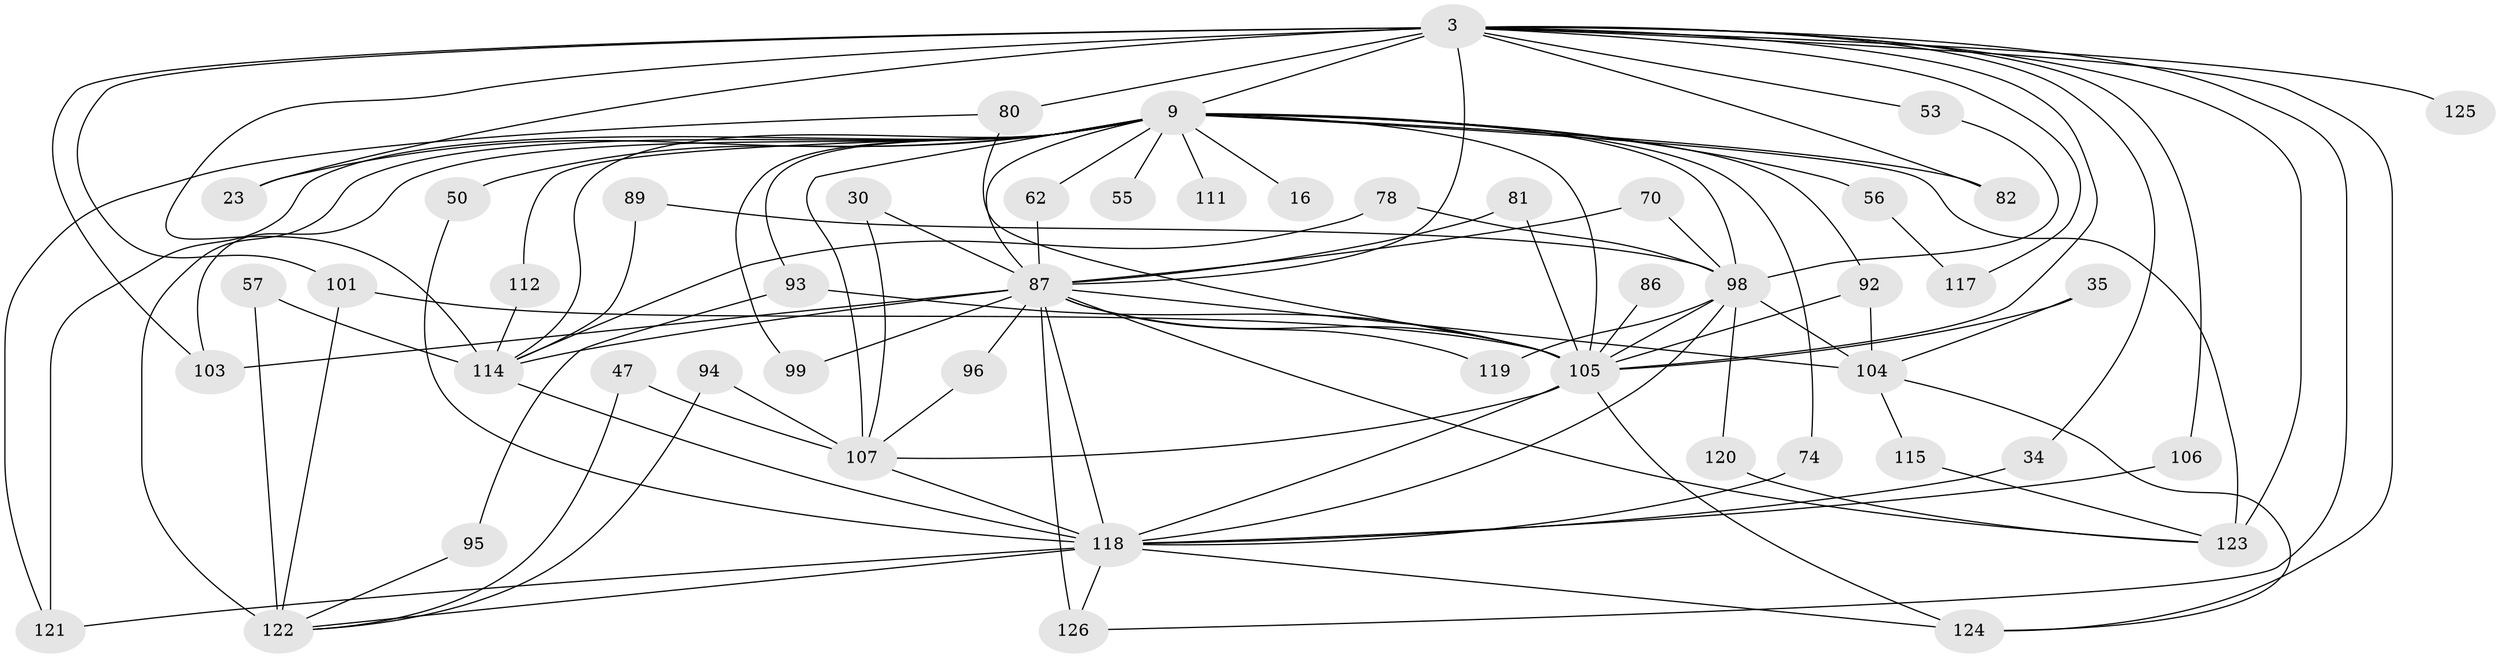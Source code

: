 // original degree distribution, {23: 0.015873015873015872, 22: 0.007936507936507936, 21: 0.023809523809523808, 27: 0.007936507936507936, 20: 0.007936507936507936, 18: 0.007936507936507936, 14: 0.007936507936507936, 5: 0.05555555555555555, 7: 0.023809523809523808, 10: 0.007936507936507936, 2: 0.5158730158730159, 3: 0.18253968253968253, 6: 0.023809523809523808, 9: 0.007936507936507936, 4: 0.10317460317460317}
// Generated by graph-tools (version 1.1) at 2025/49/03/04/25 21:49:02]
// undirected, 50 vertices, 104 edges
graph export_dot {
graph [start="1"]
  node [color=gray90,style=filled];
  3 [super="+2"];
  9 [super="+8+6"];
  16;
  23;
  30;
  34;
  35;
  47;
  50;
  53;
  55;
  56;
  57;
  62;
  70;
  74;
  78;
  80 [super="+26"];
  81;
  82;
  86;
  87 [super="+10+60"];
  89;
  92 [super="+31+41"];
  93 [super="+54"];
  94;
  95;
  96;
  98 [super="+44+91"];
  99;
  101 [super="+28"];
  103 [super="+61"];
  104 [super="+33+48"];
  105 [super="+49+73+88+7"];
  106;
  107 [super="+52+51"];
  111;
  112;
  114 [super="+79+90+113"];
  115;
  117;
  118 [super="+109+102+110+108"];
  119;
  120;
  121 [super="+116"];
  122 [super="+64+97"];
  123 [super="+100+67+40+76+85"];
  124 [super="+27+58"];
  125;
  126 [super="+75"];
  3 -- 9 [weight=8];
  3 -- 82;
  3 -- 106;
  3 -- 114 [weight=4];
  3 -- 125 [weight=2];
  3 -- 23;
  3 -- 34;
  3 -- 53;
  3 -- 117;
  3 -- 126;
  3 -- 101;
  3 -- 105 [weight=5];
  3 -- 80 [weight=3];
  3 -- 124;
  3 -- 123 [weight=4];
  3 -- 87 [weight=4];
  3 -- 103 [weight=2];
  9 -- 16 [weight=2];
  9 -- 56 [weight=2];
  9 -- 87 [weight=10];
  9 -- 103;
  9 -- 112;
  9 -- 74;
  9 -- 99;
  9 -- 111 [weight=2];
  9 -- 50 [weight=2];
  9 -- 82;
  9 -- 23;
  9 -- 105 [weight=12];
  9 -- 55 [weight=2];
  9 -- 122 [weight=5];
  9 -- 62;
  9 -- 93 [weight=2];
  9 -- 107 [weight=5];
  9 -- 123 [weight=3];
  9 -- 98 [weight=2];
  9 -- 114 [weight=2];
  9 -- 92 [weight=2];
  9 -- 121 [weight=2];
  30 -- 107;
  30 -- 87;
  34 -- 118;
  35 -- 104;
  35 -- 105;
  47 -- 122;
  47 -- 107;
  50 -- 118;
  53 -- 98;
  56 -- 117;
  57 -- 122;
  57 -- 114;
  62 -- 87;
  70 -- 98;
  70 -- 87;
  74 -- 118;
  78 -- 98;
  78 -- 114;
  80 -- 105 [weight=2];
  80 -- 121;
  81 -- 105;
  81 -- 87;
  86 -- 105;
  87 -- 96;
  87 -- 99;
  87 -- 104 [weight=5];
  87 -- 105 [weight=5];
  87 -- 118 [weight=2];
  87 -- 119;
  87 -- 126 [weight=3];
  87 -- 123 [weight=2];
  87 -- 114 [weight=2];
  87 -- 103;
  89 -- 98;
  89 -- 114;
  92 -- 105;
  92 -- 104;
  93 -- 95;
  93 -- 105 [weight=2];
  94 -- 122;
  94 -- 107;
  95 -- 122;
  96 -- 107;
  98 -- 105 [weight=6];
  98 -- 118 [weight=2];
  98 -- 119;
  98 -- 120;
  98 -- 104;
  101 -- 122;
  101 -- 105;
  104 -- 115;
  104 -- 124;
  105 -- 107 [weight=2];
  105 -- 124;
  105 -- 118 [weight=3];
  106 -- 118;
  107 -- 118;
  112 -- 114;
  114 -- 118 [weight=3];
  115 -- 123;
  118 -- 124;
  118 -- 126 [weight=2];
  118 -- 121;
  118 -- 122;
  120 -- 123;
}
